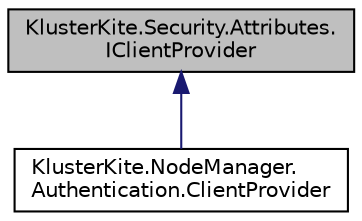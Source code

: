digraph "KlusterKite.Security.Attributes.IClientProvider"
{
  edge [fontname="Helvetica",fontsize="10",labelfontname="Helvetica",labelfontsize="10"];
  node [fontname="Helvetica",fontsize="10",shape=record];
  Node0 [label="KlusterKite.Security.Attributes.\lIClientProvider",height=0.2,width=0.4,color="black", fillcolor="grey75", style="filled", fontcolor="black"];
  Node0 -> Node1 [dir="back",color="midnightblue",fontsize="10",style="solid",fontname="Helvetica"];
  Node1 [label="KlusterKite.NodeManager.\lAuthentication.ClientProvider",height=0.2,width=0.4,color="black", fillcolor="white", style="filled",URL="$class_kluster_kite_1_1_node_manager_1_1_authentication_1_1_client_provider.html",tooltip="Creates predefined client applications "];
}
